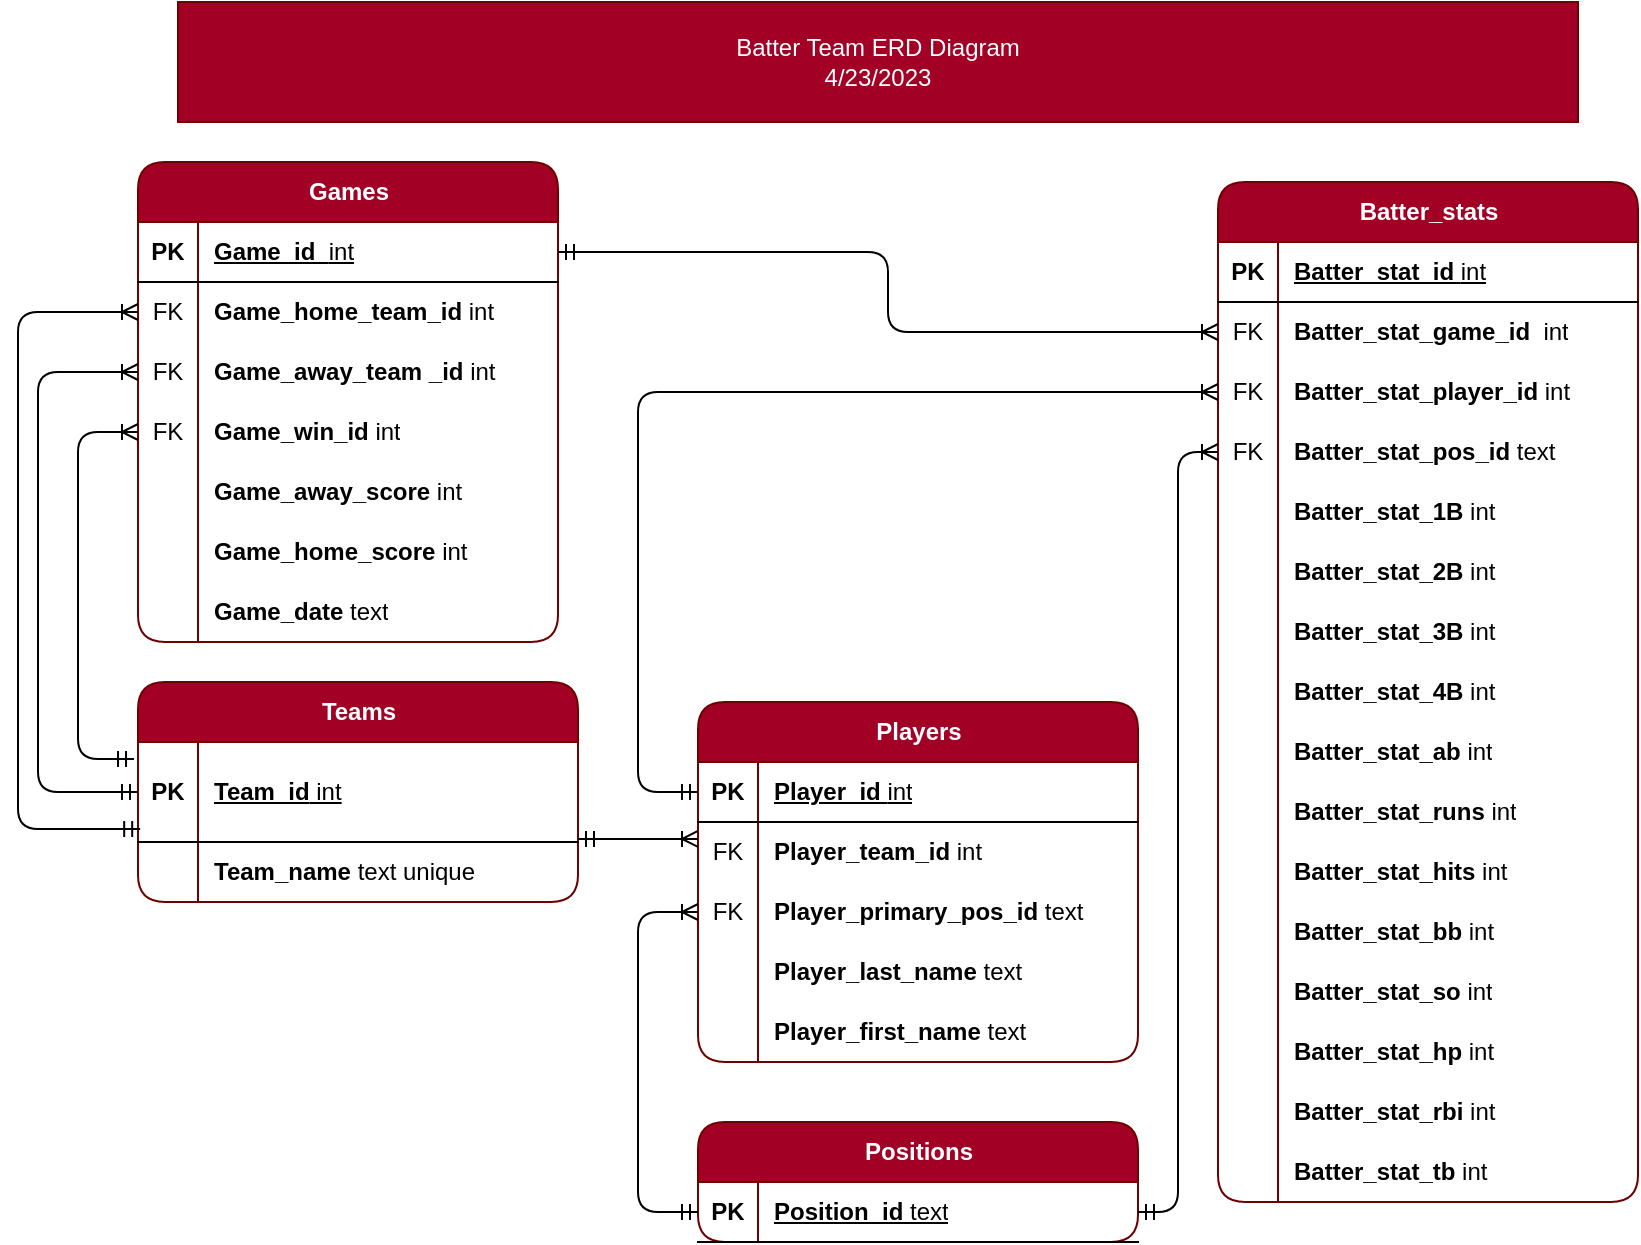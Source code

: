 <mxfile version="21.2.1" type="device">
  <diagram name="Page-1" id="YBetnNsZL2SkSEG6igmF">
    <mxGraphModel dx="1644" dy="477" grid="1" gridSize="10" guides="1" tooltips="1" connect="1" arrows="1" fold="1" page="1" pageScale="1" pageWidth="850" pageHeight="1100" math="0" shadow="0">
      <root>
        <mxCell id="0" />
        <mxCell id="1" parent="0" />
        <mxCell id="PNX1YTJU2XmcQjFtXDEF-1" value="Batter Team ERD Diagram&lt;br&gt;4/23/2023" style="rounded=0;whiteSpace=wrap;html=1;fillColor=#a20025;fontColor=#ffffff;strokeColor=#6F0000;" vertex="1" parent="1">
          <mxGeometry x="80" y="20" width="700" height="60" as="geometry" />
        </mxCell>
        <mxCell id="PNX1YTJU2XmcQjFtXDEF-2" value="Teams" style="shape=table;startSize=30;container=1;collapsible=1;childLayout=tableLayout;fixedRows=1;rowLines=0;fontStyle=1;align=center;resizeLast=1;html=1;rounded=1;fillColor=#a20025;fontColor=#ffffff;strokeColor=#6F0000;" vertex="1" parent="1">
          <mxGeometry x="60" y="360" width="220" height="110" as="geometry" />
        </mxCell>
        <mxCell id="PNX1YTJU2XmcQjFtXDEF-3" value="" style="shape=tableRow;horizontal=0;startSize=0;swimlaneHead=0;swimlaneBody=0;fillColor=none;collapsible=0;dropTarget=0;points=[[0,0.5],[1,0.5]];portConstraint=eastwest;top=0;left=0;right=0;bottom=1;" vertex="1" parent="PNX1YTJU2XmcQjFtXDEF-2">
          <mxGeometry y="30" width="220" height="50" as="geometry" />
        </mxCell>
        <mxCell id="PNX1YTJU2XmcQjFtXDEF-4" value="PK" style="shape=partialRectangle;connectable=0;fillColor=none;top=0;left=0;bottom=0;right=0;fontStyle=1;overflow=hidden;whiteSpace=wrap;html=1;" vertex="1" parent="PNX1YTJU2XmcQjFtXDEF-3">
          <mxGeometry width="30" height="50" as="geometry">
            <mxRectangle width="30" height="50" as="alternateBounds" />
          </mxGeometry>
        </mxCell>
        <mxCell id="PNX1YTJU2XmcQjFtXDEF-5" value="Team_id&lt;span style=&quot;font-weight: normal;&quot;&gt; int&lt;/span&gt;" style="shape=partialRectangle;connectable=0;fillColor=none;top=0;left=0;bottom=0;right=0;align=left;spacingLeft=6;fontStyle=5;overflow=hidden;whiteSpace=wrap;html=1;" vertex="1" parent="PNX1YTJU2XmcQjFtXDEF-3">
          <mxGeometry x="30" width="190" height="50" as="geometry">
            <mxRectangle width="190" height="50" as="alternateBounds" />
          </mxGeometry>
        </mxCell>
        <mxCell id="PNX1YTJU2XmcQjFtXDEF-6" value="" style="shape=tableRow;horizontal=0;startSize=0;swimlaneHead=0;swimlaneBody=0;fillColor=none;collapsible=0;dropTarget=0;points=[[0,0.5],[1,0.5]];portConstraint=eastwest;top=0;left=0;right=0;bottom=0;" vertex="1" parent="PNX1YTJU2XmcQjFtXDEF-2">
          <mxGeometry y="80" width="220" height="30" as="geometry" />
        </mxCell>
        <mxCell id="PNX1YTJU2XmcQjFtXDEF-7" value="" style="shape=partialRectangle;connectable=0;fillColor=none;top=0;left=0;bottom=0;right=0;editable=1;overflow=hidden;whiteSpace=wrap;html=1;" vertex="1" parent="PNX1YTJU2XmcQjFtXDEF-6">
          <mxGeometry width="30" height="30" as="geometry">
            <mxRectangle width="30" height="30" as="alternateBounds" />
          </mxGeometry>
        </mxCell>
        <mxCell id="PNX1YTJU2XmcQjFtXDEF-8" value="&lt;b&gt;Team_name&lt;/b&gt; text unique" style="shape=partialRectangle;connectable=0;fillColor=none;top=0;left=0;bottom=0;right=0;align=left;spacingLeft=6;overflow=hidden;whiteSpace=wrap;html=1;" vertex="1" parent="PNX1YTJU2XmcQjFtXDEF-6">
          <mxGeometry x="30" width="190" height="30" as="geometry">
            <mxRectangle width="190" height="30" as="alternateBounds" />
          </mxGeometry>
        </mxCell>
        <mxCell id="PNX1YTJU2XmcQjFtXDEF-15" value="Players" style="shape=table;startSize=30;container=1;collapsible=1;childLayout=tableLayout;fixedRows=1;rowLines=0;fontStyle=1;align=center;resizeLast=1;html=1;rounded=1;fillColor=#a20025;fontColor=#ffffff;strokeColor=#6F0000;" vertex="1" parent="1">
          <mxGeometry x="340" y="370" width="220" height="180" as="geometry" />
        </mxCell>
        <mxCell id="PNX1YTJU2XmcQjFtXDEF-16" value="" style="shape=tableRow;horizontal=0;startSize=0;swimlaneHead=0;swimlaneBody=0;fillColor=none;collapsible=0;dropTarget=0;points=[[0,0.5],[1,0.5]];portConstraint=eastwest;top=0;left=0;right=0;bottom=1;" vertex="1" parent="PNX1YTJU2XmcQjFtXDEF-15">
          <mxGeometry y="30" width="220" height="30" as="geometry" />
        </mxCell>
        <mxCell id="PNX1YTJU2XmcQjFtXDEF-17" value="PK" style="shape=partialRectangle;connectable=0;fillColor=none;top=0;left=0;bottom=0;right=0;fontStyle=1;overflow=hidden;whiteSpace=wrap;html=1;" vertex="1" parent="PNX1YTJU2XmcQjFtXDEF-16">
          <mxGeometry width="30" height="30" as="geometry">
            <mxRectangle width="30" height="30" as="alternateBounds" />
          </mxGeometry>
        </mxCell>
        <mxCell id="PNX1YTJU2XmcQjFtXDEF-18" value="Player_id &lt;span style=&quot;font-weight: normal;&quot;&gt;int&lt;/span&gt;" style="shape=partialRectangle;connectable=0;fillColor=none;top=0;left=0;bottom=0;right=0;align=left;spacingLeft=6;fontStyle=5;overflow=hidden;whiteSpace=wrap;html=1;" vertex="1" parent="PNX1YTJU2XmcQjFtXDEF-16">
          <mxGeometry x="30" width="190" height="30" as="geometry">
            <mxRectangle width="190" height="30" as="alternateBounds" />
          </mxGeometry>
        </mxCell>
        <mxCell id="PNX1YTJU2XmcQjFtXDEF-19" value="" style="shape=tableRow;horizontal=0;startSize=0;swimlaneHead=0;swimlaneBody=0;fillColor=none;collapsible=0;dropTarget=0;points=[[0,0.5],[1,0.5]];portConstraint=eastwest;top=0;left=0;right=0;bottom=0;" vertex="1" parent="PNX1YTJU2XmcQjFtXDEF-15">
          <mxGeometry y="60" width="220" height="30" as="geometry" />
        </mxCell>
        <mxCell id="PNX1YTJU2XmcQjFtXDEF-20" value="FK" style="shape=partialRectangle;connectable=0;fillColor=none;top=0;left=0;bottom=0;right=0;editable=1;overflow=hidden;whiteSpace=wrap;html=1;" vertex="1" parent="PNX1YTJU2XmcQjFtXDEF-19">
          <mxGeometry width="30" height="30" as="geometry">
            <mxRectangle width="30" height="30" as="alternateBounds" />
          </mxGeometry>
        </mxCell>
        <mxCell id="PNX1YTJU2XmcQjFtXDEF-21" value="&lt;b style=&quot;border-color: var(--border-color);&quot;&gt;Player_team_id &lt;/b&gt;&lt;span style=&quot;border-color: var(--border-color);&quot;&gt;int&lt;/span&gt;" style="shape=partialRectangle;connectable=0;fillColor=none;top=0;left=0;bottom=0;right=0;align=left;spacingLeft=6;overflow=hidden;whiteSpace=wrap;html=1;" vertex="1" parent="PNX1YTJU2XmcQjFtXDEF-19">
          <mxGeometry x="30" width="190" height="30" as="geometry">
            <mxRectangle width="190" height="30" as="alternateBounds" />
          </mxGeometry>
        </mxCell>
        <mxCell id="PNX1YTJU2XmcQjFtXDEF-41" value="" style="shape=tableRow;horizontal=0;startSize=0;swimlaneHead=0;swimlaneBody=0;fillColor=none;collapsible=0;dropTarget=0;points=[[0,0.5],[1,0.5]];portConstraint=eastwest;top=0;left=0;right=0;bottom=0;" vertex="1" parent="PNX1YTJU2XmcQjFtXDEF-15">
          <mxGeometry y="90" width="220" height="30" as="geometry" />
        </mxCell>
        <mxCell id="PNX1YTJU2XmcQjFtXDEF-42" value="FK" style="shape=partialRectangle;connectable=0;fillColor=none;top=0;left=0;bottom=0;right=0;editable=1;overflow=hidden;whiteSpace=wrap;html=1;" vertex="1" parent="PNX1YTJU2XmcQjFtXDEF-41">
          <mxGeometry width="30" height="30" as="geometry">
            <mxRectangle width="30" height="30" as="alternateBounds" />
          </mxGeometry>
        </mxCell>
        <mxCell id="PNX1YTJU2XmcQjFtXDEF-43" value="&lt;b style=&quot;border-color: var(--border-color);&quot;&gt;Player_primary_pos_id&amp;nbsp;&lt;/b&gt;text" style="shape=partialRectangle;connectable=0;fillColor=none;top=0;left=0;bottom=0;right=0;align=left;spacingLeft=6;overflow=hidden;whiteSpace=wrap;html=1;" vertex="1" parent="PNX1YTJU2XmcQjFtXDEF-41">
          <mxGeometry x="30" width="190" height="30" as="geometry">
            <mxRectangle width="190" height="30" as="alternateBounds" />
          </mxGeometry>
        </mxCell>
        <mxCell id="PNX1YTJU2XmcQjFtXDEF-22" value="" style="shape=tableRow;horizontal=0;startSize=0;swimlaneHead=0;swimlaneBody=0;fillColor=none;collapsible=0;dropTarget=0;points=[[0,0.5],[1,0.5]];portConstraint=eastwest;top=0;left=0;right=0;bottom=0;" vertex="1" parent="PNX1YTJU2XmcQjFtXDEF-15">
          <mxGeometry y="120" width="220" height="30" as="geometry" />
        </mxCell>
        <mxCell id="PNX1YTJU2XmcQjFtXDEF-23" value="" style="shape=partialRectangle;connectable=0;fillColor=none;top=0;left=0;bottom=0;right=0;editable=1;overflow=hidden;whiteSpace=wrap;html=1;" vertex="1" parent="PNX1YTJU2XmcQjFtXDEF-22">
          <mxGeometry width="30" height="30" as="geometry">
            <mxRectangle width="30" height="30" as="alternateBounds" />
          </mxGeometry>
        </mxCell>
        <mxCell id="PNX1YTJU2XmcQjFtXDEF-24" value="&lt;b&gt;Player_last_name &lt;/b&gt;text" style="shape=partialRectangle;connectable=0;fillColor=none;top=0;left=0;bottom=0;right=0;align=left;spacingLeft=6;overflow=hidden;whiteSpace=wrap;html=1;" vertex="1" parent="PNX1YTJU2XmcQjFtXDEF-22">
          <mxGeometry x="30" width="190" height="30" as="geometry">
            <mxRectangle width="190" height="30" as="alternateBounds" />
          </mxGeometry>
        </mxCell>
        <mxCell id="PNX1YTJU2XmcQjFtXDEF-25" value="" style="shape=tableRow;horizontal=0;startSize=0;swimlaneHead=0;swimlaneBody=0;fillColor=none;collapsible=0;dropTarget=0;points=[[0,0.5],[1,0.5]];portConstraint=eastwest;top=0;left=0;right=0;bottom=0;" vertex="1" parent="PNX1YTJU2XmcQjFtXDEF-15">
          <mxGeometry y="150" width="220" height="30" as="geometry" />
        </mxCell>
        <mxCell id="PNX1YTJU2XmcQjFtXDEF-26" value="" style="shape=partialRectangle;connectable=0;fillColor=none;top=0;left=0;bottom=0;right=0;editable=1;overflow=hidden;whiteSpace=wrap;html=1;" vertex="1" parent="PNX1YTJU2XmcQjFtXDEF-25">
          <mxGeometry width="30" height="30" as="geometry">
            <mxRectangle width="30" height="30" as="alternateBounds" />
          </mxGeometry>
        </mxCell>
        <mxCell id="PNX1YTJU2XmcQjFtXDEF-27" value="&lt;b&gt;Player_first_name&amp;nbsp;&lt;/b&gt;text" style="shape=partialRectangle;connectable=0;fillColor=none;top=0;left=0;bottom=0;right=0;align=left;spacingLeft=6;overflow=hidden;whiteSpace=wrap;html=1;" vertex="1" parent="PNX1YTJU2XmcQjFtXDEF-25">
          <mxGeometry x="30" width="190" height="30" as="geometry">
            <mxRectangle width="190" height="30" as="alternateBounds" />
          </mxGeometry>
        </mxCell>
        <mxCell id="PNX1YTJU2XmcQjFtXDEF-28" value="Positions" style="shape=table;startSize=30;container=1;collapsible=1;childLayout=tableLayout;fixedRows=1;rowLines=0;fontStyle=1;align=center;resizeLast=1;html=1;fillColor=#a20025;fontColor=#ffffff;strokeColor=#6F0000;rounded=1;" vertex="1" parent="1">
          <mxGeometry x="340" y="580" width="220" height="60" as="geometry" />
        </mxCell>
        <mxCell id="PNX1YTJU2XmcQjFtXDEF-29" value="" style="shape=tableRow;horizontal=0;startSize=0;swimlaneHead=0;swimlaneBody=0;fillColor=none;collapsible=0;dropTarget=0;points=[[0,0.5],[1,0.5]];portConstraint=eastwest;top=0;left=0;right=0;bottom=1;" vertex="1" parent="PNX1YTJU2XmcQjFtXDEF-28">
          <mxGeometry y="30" width="220" height="30" as="geometry" />
        </mxCell>
        <mxCell id="PNX1YTJU2XmcQjFtXDEF-30" value="PK" style="shape=partialRectangle;connectable=0;fillColor=none;top=0;left=0;bottom=0;right=0;fontStyle=1;overflow=hidden;whiteSpace=wrap;html=1;" vertex="1" parent="PNX1YTJU2XmcQjFtXDEF-29">
          <mxGeometry width="30" height="30" as="geometry">
            <mxRectangle width="30" height="30" as="alternateBounds" />
          </mxGeometry>
        </mxCell>
        <mxCell id="PNX1YTJU2XmcQjFtXDEF-31" value="Position_id &lt;span style=&quot;font-weight: 400;&quot;&gt;text&lt;/span&gt;" style="shape=partialRectangle;connectable=0;fillColor=none;top=0;left=0;bottom=0;right=0;align=left;spacingLeft=6;fontStyle=5;overflow=hidden;whiteSpace=wrap;html=1;" vertex="1" parent="PNX1YTJU2XmcQjFtXDEF-29">
          <mxGeometry x="30" width="190" height="30" as="geometry">
            <mxRectangle width="190" height="30" as="alternateBounds" />
          </mxGeometry>
        </mxCell>
        <mxCell id="PNX1YTJU2XmcQjFtXDEF-44" value="" style="edgeStyle=entityRelationEdgeStyle;fontSize=12;html=1;endArrow=ERoneToMany;startArrow=ERmandOne;rounded=1;exitX=1;exitY=0.97;exitDx=0;exitDy=0;entryX=0;entryY=0.283;entryDx=0;entryDy=0;exitPerimeter=0;entryPerimeter=0;" edge="1" parent="1" source="PNX1YTJU2XmcQjFtXDEF-3" target="PNX1YTJU2XmcQjFtXDEF-19">
          <mxGeometry width="100" height="100" relative="1" as="geometry">
            <mxPoint x="360" y="290" as="sourcePoint" />
            <mxPoint x="460" y="190" as="targetPoint" />
          </mxGeometry>
        </mxCell>
        <mxCell id="PNX1YTJU2XmcQjFtXDEF-45" value="" style="edgeStyle=orthogonalEdgeStyle;fontSize=12;html=1;endArrow=ERoneToMany;startArrow=ERmandOne;rounded=1;exitX=0;exitY=0.5;exitDx=0;exitDy=0;entryX=0;entryY=0.5;entryDx=0;entryDy=0;" edge="1" parent="1" source="PNX1YTJU2XmcQjFtXDEF-29" target="PNX1YTJU2XmcQjFtXDEF-41">
          <mxGeometry width="100" height="100" relative="1" as="geometry">
            <mxPoint x="360" y="290" as="sourcePoint" />
            <mxPoint x="460" y="190" as="targetPoint" />
            <Array as="points">
              <mxPoint x="310" y="625" />
              <mxPoint x="310" y="475" />
            </Array>
          </mxGeometry>
        </mxCell>
        <mxCell id="PNX1YTJU2XmcQjFtXDEF-46" value="Games" style="shape=table;startSize=30;container=1;collapsible=1;childLayout=tableLayout;fixedRows=1;rowLines=0;fontStyle=1;align=center;resizeLast=1;html=1;rounded=1;fillColor=#a20025;fontColor=#ffffff;strokeColor=#6F0000;" vertex="1" parent="1">
          <mxGeometry x="60" y="100" width="210" height="240" as="geometry" />
        </mxCell>
        <mxCell id="PNX1YTJU2XmcQjFtXDEF-47" value="" style="shape=tableRow;horizontal=0;startSize=0;swimlaneHead=0;swimlaneBody=0;fillColor=none;collapsible=0;dropTarget=0;points=[[0,0.5],[1,0.5]];portConstraint=eastwest;top=0;left=0;right=0;bottom=1;" vertex="1" parent="PNX1YTJU2XmcQjFtXDEF-46">
          <mxGeometry y="30" width="210" height="30" as="geometry" />
        </mxCell>
        <mxCell id="PNX1YTJU2XmcQjFtXDEF-48" value="PK" style="shape=partialRectangle;connectable=0;fillColor=none;top=0;left=0;bottom=0;right=0;fontStyle=1;overflow=hidden;whiteSpace=wrap;html=1;" vertex="1" parent="PNX1YTJU2XmcQjFtXDEF-47">
          <mxGeometry width="30" height="30" as="geometry">
            <mxRectangle width="30" height="30" as="alternateBounds" />
          </mxGeometry>
        </mxCell>
        <mxCell id="PNX1YTJU2XmcQjFtXDEF-49" value="Game_id&amp;nbsp; &lt;span style=&quot;font-weight: normal;&quot;&gt;int&lt;/span&gt;" style="shape=partialRectangle;connectable=0;fillColor=none;top=0;left=0;bottom=0;right=0;align=left;spacingLeft=6;fontStyle=5;overflow=hidden;whiteSpace=wrap;html=1;" vertex="1" parent="PNX1YTJU2XmcQjFtXDEF-47">
          <mxGeometry x="30" width="180" height="30" as="geometry">
            <mxRectangle width="180" height="30" as="alternateBounds" />
          </mxGeometry>
        </mxCell>
        <mxCell id="PNX1YTJU2XmcQjFtXDEF-53" value="" style="shape=tableRow;horizontal=0;startSize=0;swimlaneHead=0;swimlaneBody=0;fillColor=none;collapsible=0;dropTarget=0;points=[[0,0.5],[1,0.5]];portConstraint=eastwest;top=0;left=0;right=0;bottom=0;" vertex="1" parent="PNX1YTJU2XmcQjFtXDEF-46">
          <mxGeometry y="60" width="210" height="30" as="geometry" />
        </mxCell>
        <mxCell id="PNX1YTJU2XmcQjFtXDEF-54" value="FK" style="shape=partialRectangle;connectable=0;fillColor=none;top=0;left=0;bottom=0;right=0;editable=1;overflow=hidden;whiteSpace=wrap;html=1;" vertex="1" parent="PNX1YTJU2XmcQjFtXDEF-53">
          <mxGeometry width="30" height="30" as="geometry">
            <mxRectangle width="30" height="30" as="alternateBounds" />
          </mxGeometry>
        </mxCell>
        <mxCell id="PNX1YTJU2XmcQjFtXDEF-55" value="&lt;b style=&quot;border-color: var(--border-color);&quot;&gt;Game_home_team_id &lt;/b&gt;&lt;span style=&quot;border-color: var(--border-color);&quot;&gt;int&lt;/span&gt;" style="shape=partialRectangle;connectable=0;fillColor=none;top=0;left=0;bottom=0;right=0;align=left;spacingLeft=6;overflow=hidden;whiteSpace=wrap;html=1;" vertex="1" parent="PNX1YTJU2XmcQjFtXDEF-53">
          <mxGeometry x="30" width="180" height="30" as="geometry">
            <mxRectangle width="180" height="30" as="alternateBounds" />
          </mxGeometry>
        </mxCell>
        <mxCell id="PNX1YTJU2XmcQjFtXDEF-56" value="" style="shape=tableRow;horizontal=0;startSize=0;swimlaneHead=0;swimlaneBody=0;fillColor=none;collapsible=0;dropTarget=0;points=[[0,0.5],[1,0.5]];portConstraint=eastwest;top=0;left=0;right=0;bottom=0;" vertex="1" parent="PNX1YTJU2XmcQjFtXDEF-46">
          <mxGeometry y="90" width="210" height="30" as="geometry" />
        </mxCell>
        <mxCell id="PNX1YTJU2XmcQjFtXDEF-57" value="FK" style="shape=partialRectangle;connectable=0;fillColor=none;top=0;left=0;bottom=0;right=0;editable=1;overflow=hidden;whiteSpace=wrap;html=1;" vertex="1" parent="PNX1YTJU2XmcQjFtXDEF-56">
          <mxGeometry width="30" height="30" as="geometry">
            <mxRectangle width="30" height="30" as="alternateBounds" />
          </mxGeometry>
        </mxCell>
        <mxCell id="PNX1YTJU2XmcQjFtXDEF-58" value="&lt;b style=&quot;border-color: var(--border-color);&quot;&gt;Game_away_team _id &lt;/b&gt;&lt;span style=&quot;border-color: var(--border-color);&quot;&gt;int&lt;/span&gt;" style="shape=partialRectangle;connectable=0;fillColor=none;top=0;left=0;bottom=0;right=0;align=left;spacingLeft=6;overflow=hidden;whiteSpace=wrap;html=1;" vertex="1" parent="PNX1YTJU2XmcQjFtXDEF-56">
          <mxGeometry x="30" width="180" height="30" as="geometry">
            <mxRectangle width="180" height="30" as="alternateBounds" />
          </mxGeometry>
        </mxCell>
        <mxCell id="PNX1YTJU2XmcQjFtXDEF-59" value="" style="shape=tableRow;horizontal=0;startSize=0;swimlaneHead=0;swimlaneBody=0;fillColor=none;collapsible=0;dropTarget=0;points=[[0,0.5],[1,0.5]];portConstraint=eastwest;top=0;left=0;right=0;bottom=0;" vertex="1" parent="PNX1YTJU2XmcQjFtXDEF-46">
          <mxGeometry y="120" width="210" height="30" as="geometry" />
        </mxCell>
        <mxCell id="PNX1YTJU2XmcQjFtXDEF-60" value="FK" style="shape=partialRectangle;connectable=0;fillColor=none;top=0;left=0;bottom=0;right=0;editable=1;overflow=hidden;whiteSpace=wrap;html=1;" vertex="1" parent="PNX1YTJU2XmcQjFtXDEF-59">
          <mxGeometry width="30" height="30" as="geometry">
            <mxRectangle width="30" height="30" as="alternateBounds" />
          </mxGeometry>
        </mxCell>
        <mxCell id="PNX1YTJU2XmcQjFtXDEF-61" value="&lt;b&gt;Game_win_id &lt;/b&gt;int" style="shape=partialRectangle;connectable=0;fillColor=none;top=0;left=0;bottom=0;right=0;align=left;spacingLeft=6;overflow=hidden;whiteSpace=wrap;html=1;" vertex="1" parent="PNX1YTJU2XmcQjFtXDEF-59">
          <mxGeometry x="30" width="180" height="30" as="geometry">
            <mxRectangle width="180" height="30" as="alternateBounds" />
          </mxGeometry>
        </mxCell>
        <mxCell id="PNX1YTJU2XmcQjFtXDEF-62" value="" style="shape=tableRow;horizontal=0;startSize=0;swimlaneHead=0;swimlaneBody=0;fillColor=none;collapsible=0;dropTarget=0;points=[[0,0.5],[1,0.5]];portConstraint=eastwest;top=0;left=0;right=0;bottom=0;" vertex="1" parent="PNX1YTJU2XmcQjFtXDEF-46">
          <mxGeometry y="150" width="210" height="30" as="geometry" />
        </mxCell>
        <mxCell id="PNX1YTJU2XmcQjFtXDEF-63" value="" style="shape=partialRectangle;connectable=0;fillColor=none;top=0;left=0;bottom=0;right=0;editable=1;overflow=hidden;whiteSpace=wrap;html=1;" vertex="1" parent="PNX1YTJU2XmcQjFtXDEF-62">
          <mxGeometry width="30" height="30" as="geometry">
            <mxRectangle width="30" height="30" as="alternateBounds" />
          </mxGeometry>
        </mxCell>
        <mxCell id="PNX1YTJU2XmcQjFtXDEF-64" value="&lt;b style=&quot;border-color: var(--border-color);&quot;&gt;Game_away_score&amp;nbsp;&lt;/b&gt;&lt;span style=&quot;border-color: var(--border-color);&quot;&gt;int&lt;/span&gt;" style="shape=partialRectangle;connectable=0;fillColor=none;top=0;left=0;bottom=0;right=0;align=left;spacingLeft=6;overflow=hidden;whiteSpace=wrap;html=1;" vertex="1" parent="PNX1YTJU2XmcQjFtXDEF-62">
          <mxGeometry x="30" width="180" height="30" as="geometry">
            <mxRectangle width="180" height="30" as="alternateBounds" />
          </mxGeometry>
        </mxCell>
        <mxCell id="PNX1YTJU2XmcQjFtXDEF-65" value="" style="shape=tableRow;horizontal=0;startSize=0;swimlaneHead=0;swimlaneBody=0;fillColor=none;collapsible=0;dropTarget=0;points=[[0,0.5],[1,0.5]];portConstraint=eastwest;top=0;left=0;right=0;bottom=0;" vertex="1" parent="PNX1YTJU2XmcQjFtXDEF-46">
          <mxGeometry y="180" width="210" height="30" as="geometry" />
        </mxCell>
        <mxCell id="PNX1YTJU2XmcQjFtXDEF-66" value="" style="shape=partialRectangle;connectable=0;fillColor=none;top=0;left=0;bottom=0;right=0;editable=1;overflow=hidden;whiteSpace=wrap;html=1;" vertex="1" parent="PNX1YTJU2XmcQjFtXDEF-65">
          <mxGeometry width="30" height="30" as="geometry">
            <mxRectangle width="30" height="30" as="alternateBounds" />
          </mxGeometry>
        </mxCell>
        <mxCell id="PNX1YTJU2XmcQjFtXDEF-67" value="&lt;b style=&quot;border-color: var(--border-color);&quot;&gt;Game_home_score&amp;nbsp;&lt;/b&gt;&lt;span style=&quot;border-color: var(--border-color);&quot;&gt;int&lt;/span&gt;" style="shape=partialRectangle;connectable=0;fillColor=none;top=0;left=0;bottom=0;right=0;align=left;spacingLeft=6;overflow=hidden;whiteSpace=wrap;html=1;" vertex="1" parent="PNX1YTJU2XmcQjFtXDEF-65">
          <mxGeometry x="30" width="180" height="30" as="geometry">
            <mxRectangle width="180" height="30" as="alternateBounds" />
          </mxGeometry>
        </mxCell>
        <mxCell id="PNX1YTJU2XmcQjFtXDEF-68" value="" style="shape=tableRow;horizontal=0;startSize=0;swimlaneHead=0;swimlaneBody=0;fillColor=none;collapsible=0;dropTarget=0;points=[[0,0.5],[1,0.5]];portConstraint=eastwest;top=0;left=0;right=0;bottom=0;" vertex="1" parent="PNX1YTJU2XmcQjFtXDEF-46">
          <mxGeometry y="210" width="210" height="30" as="geometry" />
        </mxCell>
        <mxCell id="PNX1YTJU2XmcQjFtXDEF-69" value="" style="shape=partialRectangle;connectable=0;fillColor=none;top=0;left=0;bottom=0;right=0;editable=1;overflow=hidden;whiteSpace=wrap;html=1;" vertex="1" parent="PNX1YTJU2XmcQjFtXDEF-68">
          <mxGeometry width="30" height="30" as="geometry">
            <mxRectangle width="30" height="30" as="alternateBounds" />
          </mxGeometry>
        </mxCell>
        <mxCell id="PNX1YTJU2XmcQjFtXDEF-70" value="&lt;b style=&quot;border-color: var(--border-color);&quot;&gt;Game_date &lt;/b&gt;&lt;span style=&quot;border-color: var(--border-color);&quot;&gt;text&lt;/span&gt;" style="shape=partialRectangle;connectable=0;fillColor=none;top=0;left=0;bottom=0;right=0;align=left;spacingLeft=6;overflow=hidden;whiteSpace=wrap;html=1;" vertex="1" parent="PNX1YTJU2XmcQjFtXDEF-68">
          <mxGeometry x="30" width="180" height="30" as="geometry">
            <mxRectangle width="180" height="30" as="alternateBounds" />
          </mxGeometry>
        </mxCell>
        <mxCell id="PNX1YTJU2XmcQjFtXDEF-71" value="" style="edgeStyle=elbowEdgeStyle;fontSize=12;html=1;endArrow=ERoneToMany;startArrow=ERmandOne;rounded=1;exitX=0.005;exitY=0.87;exitDx=0;exitDy=0;exitPerimeter=0;entryX=0;entryY=0.5;entryDx=0;entryDy=0;" edge="1" parent="1" source="PNX1YTJU2XmcQjFtXDEF-3" target="PNX1YTJU2XmcQjFtXDEF-53">
          <mxGeometry width="100" height="100" relative="1" as="geometry">
            <mxPoint x="360" y="290" as="sourcePoint" />
            <mxPoint x="460" y="190" as="targetPoint" />
            <Array as="points">
              <mxPoint y="290" />
            </Array>
          </mxGeometry>
        </mxCell>
        <mxCell id="PNX1YTJU2XmcQjFtXDEF-73" value="" style="edgeStyle=orthogonalEdgeStyle;fontSize=12;html=1;endArrow=ERoneToMany;startArrow=ERmandOne;rounded=1;exitX=0;exitY=0.5;exitDx=0;exitDy=0;entryX=0;entryY=0.5;entryDx=0;entryDy=0;" edge="1" parent="1" source="PNX1YTJU2XmcQjFtXDEF-3" target="PNX1YTJU2XmcQjFtXDEF-56">
          <mxGeometry width="100" height="100" relative="1" as="geometry">
            <mxPoint x="220" y="390" as="sourcePoint" />
            <mxPoint x="320" y="290" as="targetPoint" />
            <Array as="points">
              <mxPoint x="10" y="415" />
              <mxPoint x="10" y="205" />
            </Array>
          </mxGeometry>
        </mxCell>
        <mxCell id="PNX1YTJU2XmcQjFtXDEF-74" value="" style="edgeStyle=orthogonalEdgeStyle;fontSize=12;html=1;endArrow=ERoneToMany;startArrow=ERmandOne;rounded=1;exitX=-0.009;exitY=0.17;exitDx=0;exitDy=0;exitPerimeter=0;entryX=0;entryY=0.5;entryDx=0;entryDy=0;" edge="1" parent="1" source="PNX1YTJU2XmcQjFtXDEF-3" target="PNX1YTJU2XmcQjFtXDEF-59">
          <mxGeometry width="100" height="100" relative="1" as="geometry">
            <mxPoint x="220" y="290" as="sourcePoint" />
            <mxPoint x="320" y="190" as="targetPoint" />
            <Array as="points">
              <mxPoint x="30" y="399" />
              <mxPoint x="30" y="235" />
            </Array>
          </mxGeometry>
        </mxCell>
        <mxCell id="PNX1YTJU2XmcQjFtXDEF-75" value="Batter_stats" style="shape=table;startSize=30;container=1;collapsible=1;childLayout=tableLayout;fixedRows=1;rowLines=0;fontStyle=1;align=center;resizeLast=1;html=1;rounded=1;fillColor=#a20025;fontColor=#ffffff;strokeColor=#6F0000;" vertex="1" parent="1">
          <mxGeometry x="600" y="110" width="210" height="510" as="geometry" />
        </mxCell>
        <mxCell id="PNX1YTJU2XmcQjFtXDEF-76" value="" style="shape=tableRow;horizontal=0;startSize=0;swimlaneHead=0;swimlaneBody=0;fillColor=none;collapsible=0;dropTarget=0;points=[[0,0.5],[1,0.5]];portConstraint=eastwest;top=0;left=0;right=0;bottom=1;" vertex="1" parent="PNX1YTJU2XmcQjFtXDEF-75">
          <mxGeometry y="30" width="210" height="30" as="geometry" />
        </mxCell>
        <mxCell id="PNX1YTJU2XmcQjFtXDEF-77" value="PK" style="shape=partialRectangle;connectable=0;fillColor=none;top=0;left=0;bottom=0;right=0;fontStyle=1;overflow=hidden;whiteSpace=wrap;html=1;" vertex="1" parent="PNX1YTJU2XmcQjFtXDEF-76">
          <mxGeometry width="30" height="30" as="geometry">
            <mxRectangle width="30" height="30" as="alternateBounds" />
          </mxGeometry>
        </mxCell>
        <mxCell id="PNX1YTJU2XmcQjFtXDEF-78" value="Batter_stat_id &lt;span style=&quot;font-weight: normal;&quot;&gt;int&lt;/span&gt;" style="shape=partialRectangle;connectable=0;fillColor=none;top=0;left=0;bottom=0;right=0;align=left;spacingLeft=6;fontStyle=5;overflow=hidden;whiteSpace=wrap;html=1;" vertex="1" parent="PNX1YTJU2XmcQjFtXDEF-76">
          <mxGeometry x="30" width="180" height="30" as="geometry">
            <mxRectangle width="180" height="30" as="alternateBounds" />
          </mxGeometry>
        </mxCell>
        <mxCell id="PNX1YTJU2XmcQjFtXDEF-79" value="" style="shape=tableRow;horizontal=0;startSize=0;swimlaneHead=0;swimlaneBody=0;fillColor=none;collapsible=0;dropTarget=0;points=[[0,0.5],[1,0.5]];portConstraint=eastwest;top=0;left=0;right=0;bottom=0;" vertex="1" parent="PNX1YTJU2XmcQjFtXDEF-75">
          <mxGeometry y="60" width="210" height="30" as="geometry" />
        </mxCell>
        <mxCell id="PNX1YTJU2XmcQjFtXDEF-80" value="FK" style="shape=partialRectangle;connectable=0;fillColor=none;top=0;left=0;bottom=0;right=0;editable=1;overflow=hidden;whiteSpace=wrap;html=1;" vertex="1" parent="PNX1YTJU2XmcQjFtXDEF-79">
          <mxGeometry width="30" height="30" as="geometry">
            <mxRectangle width="30" height="30" as="alternateBounds" />
          </mxGeometry>
        </mxCell>
        <mxCell id="PNX1YTJU2XmcQjFtXDEF-81" value="&lt;b&gt;Batter_stat_game_id&amp;nbsp; &lt;/b&gt;int" style="shape=partialRectangle;connectable=0;fillColor=none;top=0;left=0;bottom=0;right=0;align=left;spacingLeft=6;overflow=hidden;whiteSpace=wrap;html=1;" vertex="1" parent="PNX1YTJU2XmcQjFtXDEF-79">
          <mxGeometry x="30" width="180" height="30" as="geometry">
            <mxRectangle width="180" height="30" as="alternateBounds" />
          </mxGeometry>
        </mxCell>
        <mxCell id="PNX1YTJU2XmcQjFtXDEF-97" value="" style="shape=tableRow;horizontal=0;startSize=0;swimlaneHead=0;swimlaneBody=0;fillColor=none;collapsible=0;dropTarget=0;points=[[0,0.5],[1,0.5]];portConstraint=eastwest;top=0;left=0;right=0;bottom=0;" vertex="1" parent="PNX1YTJU2XmcQjFtXDEF-75">
          <mxGeometry y="90" width="210" height="30" as="geometry" />
        </mxCell>
        <mxCell id="PNX1YTJU2XmcQjFtXDEF-98" value="FK" style="shape=partialRectangle;connectable=0;fillColor=none;top=0;left=0;bottom=0;right=0;editable=1;overflow=hidden;whiteSpace=wrap;html=1;align=center;" vertex="1" parent="PNX1YTJU2XmcQjFtXDEF-97">
          <mxGeometry width="30" height="30" as="geometry">
            <mxRectangle width="30" height="30" as="alternateBounds" />
          </mxGeometry>
        </mxCell>
        <mxCell id="PNX1YTJU2XmcQjFtXDEF-99" value="&lt;b style=&quot;border-color: var(--border-color);&quot;&gt;Batter_stat_player_id &lt;/b&gt;&lt;span style=&quot;border-color: var(--border-color);&quot;&gt;int&lt;/span&gt;" style="shape=partialRectangle;connectable=0;fillColor=none;top=0;left=0;bottom=0;right=0;align=left;spacingLeft=6;overflow=hidden;whiteSpace=wrap;html=1;" vertex="1" parent="PNX1YTJU2XmcQjFtXDEF-97">
          <mxGeometry x="30" width="180" height="30" as="geometry">
            <mxRectangle width="180" height="30" as="alternateBounds" />
          </mxGeometry>
        </mxCell>
        <mxCell id="PNX1YTJU2XmcQjFtXDEF-82" value="" style="shape=tableRow;horizontal=0;startSize=0;swimlaneHead=0;swimlaneBody=0;fillColor=none;collapsible=0;dropTarget=0;points=[[0,0.5],[1,0.5]];portConstraint=eastwest;top=0;left=0;right=0;bottom=0;" vertex="1" parent="PNX1YTJU2XmcQjFtXDEF-75">
          <mxGeometry y="120" width="210" height="30" as="geometry" />
        </mxCell>
        <mxCell id="PNX1YTJU2XmcQjFtXDEF-83" value="FK" style="shape=partialRectangle;connectable=0;fillColor=none;top=0;left=0;bottom=0;right=0;editable=1;overflow=hidden;whiteSpace=wrap;html=1;align=center;" vertex="1" parent="PNX1YTJU2XmcQjFtXDEF-82">
          <mxGeometry width="30" height="30" as="geometry">
            <mxRectangle width="30" height="30" as="alternateBounds" />
          </mxGeometry>
        </mxCell>
        <mxCell id="PNX1YTJU2XmcQjFtXDEF-84" value="&lt;b style=&quot;border-color: var(--border-color);&quot;&gt;Batter_stat_pos_id &lt;/b&gt;&lt;span style=&quot;border-color: var(--border-color);&quot;&gt;text&lt;/span&gt;" style="shape=partialRectangle;connectable=0;fillColor=none;top=0;left=0;bottom=0;right=0;align=left;spacingLeft=6;overflow=hidden;whiteSpace=wrap;html=1;" vertex="1" parent="PNX1YTJU2XmcQjFtXDEF-82">
          <mxGeometry x="30" width="180" height="30" as="geometry">
            <mxRectangle width="180" height="30" as="alternateBounds" />
          </mxGeometry>
        </mxCell>
        <mxCell id="PNX1YTJU2XmcQjFtXDEF-88" value="" style="shape=tableRow;horizontal=0;startSize=0;swimlaneHead=0;swimlaneBody=0;fillColor=none;collapsible=0;dropTarget=0;points=[[0,0.5],[1,0.5]];portConstraint=eastwest;top=0;left=0;right=0;bottom=0;" vertex="1" parent="PNX1YTJU2XmcQjFtXDEF-75">
          <mxGeometry y="150" width="210" height="30" as="geometry" />
        </mxCell>
        <mxCell id="PNX1YTJU2XmcQjFtXDEF-89" value="" style="shape=partialRectangle;connectable=0;fillColor=none;top=0;left=0;bottom=0;right=0;editable=1;overflow=hidden;whiteSpace=wrap;html=1;" vertex="1" parent="PNX1YTJU2XmcQjFtXDEF-88">
          <mxGeometry width="30" height="30" as="geometry">
            <mxRectangle width="30" height="30" as="alternateBounds" />
          </mxGeometry>
        </mxCell>
        <mxCell id="PNX1YTJU2XmcQjFtXDEF-90" value="&lt;b style=&quot;border-color: var(--border-color);&quot;&gt;Batter_stat_1B&amp;nbsp;&lt;/b&gt;&lt;span style=&quot;border-color: var(--border-color);&quot;&gt;int&lt;/span&gt;" style="shape=partialRectangle;connectable=0;fillColor=none;top=0;left=0;bottom=0;right=0;align=left;spacingLeft=6;overflow=hidden;whiteSpace=wrap;html=1;" vertex="1" parent="PNX1YTJU2XmcQjFtXDEF-88">
          <mxGeometry x="30" width="180" height="30" as="geometry">
            <mxRectangle width="180" height="30" as="alternateBounds" />
          </mxGeometry>
        </mxCell>
        <mxCell id="PNX1YTJU2XmcQjFtXDEF-91" value="" style="shape=tableRow;horizontal=0;startSize=0;swimlaneHead=0;swimlaneBody=0;fillColor=none;collapsible=0;dropTarget=0;points=[[0,0.5],[1,0.5]];portConstraint=eastwest;top=0;left=0;right=0;bottom=0;" vertex="1" parent="PNX1YTJU2XmcQjFtXDEF-75">
          <mxGeometry y="180" width="210" height="30" as="geometry" />
        </mxCell>
        <mxCell id="PNX1YTJU2XmcQjFtXDEF-92" value="" style="shape=partialRectangle;connectable=0;fillColor=none;top=0;left=0;bottom=0;right=0;editable=1;overflow=hidden;whiteSpace=wrap;html=1;" vertex="1" parent="PNX1YTJU2XmcQjFtXDEF-91">
          <mxGeometry width="30" height="30" as="geometry">
            <mxRectangle width="30" height="30" as="alternateBounds" />
          </mxGeometry>
        </mxCell>
        <mxCell id="PNX1YTJU2XmcQjFtXDEF-93" value="&lt;b style=&quot;border-color: var(--border-color);&quot;&gt;Batter_stat_2B &lt;/b&gt;&lt;span style=&quot;border-color: var(--border-color);&quot;&gt;int&lt;/span&gt;" style="shape=partialRectangle;connectable=0;fillColor=none;top=0;left=0;bottom=0;right=0;align=left;spacingLeft=6;overflow=hidden;whiteSpace=wrap;html=1;" vertex="1" parent="PNX1YTJU2XmcQjFtXDEF-91">
          <mxGeometry x="30" width="180" height="30" as="geometry">
            <mxRectangle width="180" height="30" as="alternateBounds" />
          </mxGeometry>
        </mxCell>
        <mxCell id="PNX1YTJU2XmcQjFtXDEF-94" value="" style="shape=tableRow;horizontal=0;startSize=0;swimlaneHead=0;swimlaneBody=0;fillColor=none;collapsible=0;dropTarget=0;points=[[0,0.5],[1,0.5]];portConstraint=eastwest;top=0;left=0;right=0;bottom=0;" vertex="1" parent="PNX1YTJU2XmcQjFtXDEF-75">
          <mxGeometry y="210" width="210" height="30" as="geometry" />
        </mxCell>
        <mxCell id="PNX1YTJU2XmcQjFtXDEF-95" value="" style="shape=partialRectangle;connectable=0;fillColor=none;top=0;left=0;bottom=0;right=0;editable=1;overflow=hidden;whiteSpace=wrap;html=1;" vertex="1" parent="PNX1YTJU2XmcQjFtXDEF-94">
          <mxGeometry width="30" height="30" as="geometry">
            <mxRectangle width="30" height="30" as="alternateBounds" />
          </mxGeometry>
        </mxCell>
        <mxCell id="PNX1YTJU2XmcQjFtXDEF-96" value="&lt;b style=&quot;border-color: var(--border-color);&quot;&gt;Batter_stat_3B &lt;/b&gt;&lt;span style=&quot;border-color: var(--border-color);&quot;&gt;int&lt;/span&gt;" style="shape=partialRectangle;connectable=0;fillColor=none;top=0;left=0;bottom=0;right=0;align=left;spacingLeft=6;overflow=hidden;whiteSpace=wrap;html=1;" vertex="1" parent="PNX1YTJU2XmcQjFtXDEF-94">
          <mxGeometry x="30" width="180" height="30" as="geometry">
            <mxRectangle width="180" height="30" as="alternateBounds" />
          </mxGeometry>
        </mxCell>
        <mxCell id="PNX1YTJU2XmcQjFtXDEF-85" value="" style="shape=tableRow;horizontal=0;startSize=0;swimlaneHead=0;swimlaneBody=0;fillColor=none;collapsible=0;dropTarget=0;points=[[0,0.5],[1,0.5]];portConstraint=eastwest;top=0;left=0;right=0;bottom=0;" vertex="1" parent="PNX1YTJU2XmcQjFtXDEF-75">
          <mxGeometry y="240" width="210" height="30" as="geometry" />
        </mxCell>
        <mxCell id="PNX1YTJU2XmcQjFtXDEF-86" value="" style="shape=partialRectangle;connectable=0;fillColor=none;top=0;left=0;bottom=0;right=0;editable=1;overflow=hidden;whiteSpace=wrap;html=1;" vertex="1" parent="PNX1YTJU2XmcQjFtXDEF-85">
          <mxGeometry width="30" height="30" as="geometry">
            <mxRectangle width="30" height="30" as="alternateBounds" />
          </mxGeometry>
        </mxCell>
        <mxCell id="PNX1YTJU2XmcQjFtXDEF-87" value="&lt;b style=&quot;border-color: var(--border-color);&quot;&gt;Batter_stat_4B &lt;/b&gt;&lt;span style=&quot;border-color: var(--border-color);&quot;&gt;int&lt;/span&gt;" style="shape=partialRectangle;connectable=0;fillColor=none;top=0;left=0;bottom=0;right=0;align=left;spacingLeft=6;overflow=hidden;whiteSpace=wrap;html=1;" vertex="1" parent="PNX1YTJU2XmcQjFtXDEF-85">
          <mxGeometry x="30" width="180" height="30" as="geometry">
            <mxRectangle width="180" height="30" as="alternateBounds" />
          </mxGeometry>
        </mxCell>
        <mxCell id="PNX1YTJU2XmcQjFtXDEF-100" value="" style="shape=tableRow;horizontal=0;startSize=0;swimlaneHead=0;swimlaneBody=0;fillColor=none;collapsible=0;dropTarget=0;points=[[0,0.5],[1,0.5]];portConstraint=eastwest;top=0;left=0;right=0;bottom=0;" vertex="1" parent="PNX1YTJU2XmcQjFtXDEF-75">
          <mxGeometry y="270" width="210" height="30" as="geometry" />
        </mxCell>
        <mxCell id="PNX1YTJU2XmcQjFtXDEF-101" value="" style="shape=partialRectangle;connectable=0;fillColor=none;top=0;left=0;bottom=0;right=0;editable=1;overflow=hidden;whiteSpace=wrap;html=1;" vertex="1" parent="PNX1YTJU2XmcQjFtXDEF-100">
          <mxGeometry width="30" height="30" as="geometry">
            <mxRectangle width="30" height="30" as="alternateBounds" />
          </mxGeometry>
        </mxCell>
        <mxCell id="PNX1YTJU2XmcQjFtXDEF-102" value="&lt;b style=&quot;border-color: var(--border-color);&quot;&gt;Batter_stat_ab&amp;nbsp;&lt;/b&gt;&lt;span style=&quot;border-color: var(--border-color);&quot;&gt;int&lt;/span&gt;" style="shape=partialRectangle;connectable=0;fillColor=none;top=0;left=0;bottom=0;right=0;align=left;spacingLeft=6;overflow=hidden;whiteSpace=wrap;html=1;" vertex="1" parent="PNX1YTJU2XmcQjFtXDEF-100">
          <mxGeometry x="30" width="180" height="30" as="geometry">
            <mxRectangle width="180" height="30" as="alternateBounds" />
          </mxGeometry>
        </mxCell>
        <mxCell id="PNX1YTJU2XmcQjFtXDEF-103" value="" style="shape=tableRow;horizontal=0;startSize=0;swimlaneHead=0;swimlaneBody=0;fillColor=none;collapsible=0;dropTarget=0;points=[[0,0.5],[1,0.5]];portConstraint=eastwest;top=0;left=0;right=0;bottom=0;" vertex="1" parent="PNX1YTJU2XmcQjFtXDEF-75">
          <mxGeometry y="300" width="210" height="30" as="geometry" />
        </mxCell>
        <mxCell id="PNX1YTJU2XmcQjFtXDEF-104" value="" style="shape=partialRectangle;connectable=0;fillColor=none;top=0;left=0;bottom=0;right=0;editable=1;overflow=hidden;whiteSpace=wrap;html=1;" vertex="1" parent="PNX1YTJU2XmcQjFtXDEF-103">
          <mxGeometry width="30" height="30" as="geometry">
            <mxRectangle width="30" height="30" as="alternateBounds" />
          </mxGeometry>
        </mxCell>
        <mxCell id="PNX1YTJU2XmcQjFtXDEF-105" value="&lt;b style=&quot;border-color: var(--border-color);&quot;&gt;Batter_stat_runs&amp;nbsp;&lt;/b&gt;&lt;span style=&quot;border-color: var(--border-color);&quot;&gt;int&lt;/span&gt;" style="shape=partialRectangle;connectable=0;fillColor=none;top=0;left=0;bottom=0;right=0;align=left;spacingLeft=6;overflow=hidden;whiteSpace=wrap;html=1;" vertex="1" parent="PNX1YTJU2XmcQjFtXDEF-103">
          <mxGeometry x="30" width="180" height="30" as="geometry">
            <mxRectangle width="180" height="30" as="alternateBounds" />
          </mxGeometry>
        </mxCell>
        <mxCell id="PNX1YTJU2XmcQjFtXDEF-106" value="" style="shape=tableRow;horizontal=0;startSize=0;swimlaneHead=0;swimlaneBody=0;fillColor=none;collapsible=0;dropTarget=0;points=[[0,0.5],[1,0.5]];portConstraint=eastwest;top=0;left=0;right=0;bottom=0;" vertex="1" parent="PNX1YTJU2XmcQjFtXDEF-75">
          <mxGeometry y="330" width="210" height="30" as="geometry" />
        </mxCell>
        <mxCell id="PNX1YTJU2XmcQjFtXDEF-107" value="" style="shape=partialRectangle;connectable=0;fillColor=none;top=0;left=0;bottom=0;right=0;editable=1;overflow=hidden;whiteSpace=wrap;html=1;" vertex="1" parent="PNX1YTJU2XmcQjFtXDEF-106">
          <mxGeometry width="30" height="30" as="geometry">
            <mxRectangle width="30" height="30" as="alternateBounds" />
          </mxGeometry>
        </mxCell>
        <mxCell id="PNX1YTJU2XmcQjFtXDEF-108" value="&lt;b style=&quot;border-color: var(--border-color);&quot;&gt;Batter_stat_hits&amp;nbsp;&lt;/b&gt;&lt;span style=&quot;border-color: var(--border-color);&quot;&gt;int&lt;/span&gt;" style="shape=partialRectangle;connectable=0;fillColor=none;top=0;left=0;bottom=0;right=0;align=left;spacingLeft=6;overflow=hidden;whiteSpace=wrap;html=1;" vertex="1" parent="PNX1YTJU2XmcQjFtXDEF-106">
          <mxGeometry x="30" width="180" height="30" as="geometry">
            <mxRectangle width="180" height="30" as="alternateBounds" />
          </mxGeometry>
        </mxCell>
        <mxCell id="PNX1YTJU2XmcQjFtXDEF-109" value="" style="shape=tableRow;horizontal=0;startSize=0;swimlaneHead=0;swimlaneBody=0;fillColor=none;collapsible=0;dropTarget=0;points=[[0,0.5],[1,0.5]];portConstraint=eastwest;top=0;left=0;right=0;bottom=0;" vertex="1" parent="PNX1YTJU2XmcQjFtXDEF-75">
          <mxGeometry y="360" width="210" height="30" as="geometry" />
        </mxCell>
        <mxCell id="PNX1YTJU2XmcQjFtXDEF-110" value="" style="shape=partialRectangle;connectable=0;fillColor=none;top=0;left=0;bottom=0;right=0;editable=1;overflow=hidden;whiteSpace=wrap;html=1;" vertex="1" parent="PNX1YTJU2XmcQjFtXDEF-109">
          <mxGeometry width="30" height="30" as="geometry">
            <mxRectangle width="30" height="30" as="alternateBounds" />
          </mxGeometry>
        </mxCell>
        <mxCell id="PNX1YTJU2XmcQjFtXDEF-111" value="&lt;b style=&quot;border-color: var(--border-color);&quot;&gt;Batter_stat_bb&amp;nbsp;&lt;/b&gt;&lt;span style=&quot;border-color: var(--border-color);&quot;&gt;int&lt;/span&gt;" style="shape=partialRectangle;connectable=0;fillColor=none;top=0;left=0;bottom=0;right=0;align=left;spacingLeft=6;overflow=hidden;whiteSpace=wrap;html=1;" vertex="1" parent="PNX1YTJU2XmcQjFtXDEF-109">
          <mxGeometry x="30" width="180" height="30" as="geometry">
            <mxRectangle width="180" height="30" as="alternateBounds" />
          </mxGeometry>
        </mxCell>
        <mxCell id="PNX1YTJU2XmcQjFtXDEF-112" value="" style="shape=tableRow;horizontal=0;startSize=0;swimlaneHead=0;swimlaneBody=0;fillColor=none;collapsible=0;dropTarget=0;points=[[0,0.5],[1,0.5]];portConstraint=eastwest;top=0;left=0;right=0;bottom=0;" vertex="1" parent="PNX1YTJU2XmcQjFtXDEF-75">
          <mxGeometry y="390" width="210" height="30" as="geometry" />
        </mxCell>
        <mxCell id="PNX1YTJU2XmcQjFtXDEF-113" value="" style="shape=partialRectangle;connectable=0;fillColor=none;top=0;left=0;bottom=0;right=0;editable=1;overflow=hidden;whiteSpace=wrap;html=1;" vertex="1" parent="PNX1YTJU2XmcQjFtXDEF-112">
          <mxGeometry width="30" height="30" as="geometry">
            <mxRectangle width="30" height="30" as="alternateBounds" />
          </mxGeometry>
        </mxCell>
        <mxCell id="PNX1YTJU2XmcQjFtXDEF-114" value="&lt;b style=&quot;border-color: var(--border-color);&quot;&gt;Batter_stat_so&amp;nbsp;&lt;/b&gt;&lt;span style=&quot;border-color: var(--border-color);&quot;&gt;int&lt;/span&gt;" style="shape=partialRectangle;connectable=0;fillColor=none;top=0;left=0;bottom=0;right=0;align=left;spacingLeft=6;overflow=hidden;whiteSpace=wrap;html=1;" vertex="1" parent="PNX1YTJU2XmcQjFtXDEF-112">
          <mxGeometry x="30" width="180" height="30" as="geometry">
            <mxRectangle width="180" height="30" as="alternateBounds" />
          </mxGeometry>
        </mxCell>
        <mxCell id="PNX1YTJU2XmcQjFtXDEF-115" value="" style="shape=tableRow;horizontal=0;startSize=0;swimlaneHead=0;swimlaneBody=0;fillColor=none;collapsible=0;dropTarget=0;points=[[0,0.5],[1,0.5]];portConstraint=eastwest;top=0;left=0;right=0;bottom=0;" vertex="1" parent="PNX1YTJU2XmcQjFtXDEF-75">
          <mxGeometry y="420" width="210" height="30" as="geometry" />
        </mxCell>
        <mxCell id="PNX1YTJU2XmcQjFtXDEF-116" value="" style="shape=partialRectangle;connectable=0;fillColor=none;top=0;left=0;bottom=0;right=0;editable=1;overflow=hidden;whiteSpace=wrap;html=1;" vertex="1" parent="PNX1YTJU2XmcQjFtXDEF-115">
          <mxGeometry width="30" height="30" as="geometry">
            <mxRectangle width="30" height="30" as="alternateBounds" />
          </mxGeometry>
        </mxCell>
        <mxCell id="PNX1YTJU2XmcQjFtXDEF-117" value="&lt;b style=&quot;border-color: var(--border-color);&quot;&gt;Batter_stat_hp&amp;nbsp;&lt;/b&gt;&lt;span style=&quot;border-color: var(--border-color);&quot;&gt;int&lt;/span&gt;" style="shape=partialRectangle;connectable=0;fillColor=none;top=0;left=0;bottom=0;right=0;align=left;spacingLeft=6;overflow=hidden;whiteSpace=wrap;html=1;" vertex="1" parent="PNX1YTJU2XmcQjFtXDEF-115">
          <mxGeometry x="30" width="180" height="30" as="geometry">
            <mxRectangle width="180" height="30" as="alternateBounds" />
          </mxGeometry>
        </mxCell>
        <mxCell id="PNX1YTJU2XmcQjFtXDEF-118" value="" style="shape=tableRow;horizontal=0;startSize=0;swimlaneHead=0;swimlaneBody=0;fillColor=none;collapsible=0;dropTarget=0;points=[[0,0.5],[1,0.5]];portConstraint=eastwest;top=0;left=0;right=0;bottom=0;" vertex="1" parent="PNX1YTJU2XmcQjFtXDEF-75">
          <mxGeometry y="450" width="210" height="30" as="geometry" />
        </mxCell>
        <mxCell id="PNX1YTJU2XmcQjFtXDEF-119" value="" style="shape=partialRectangle;connectable=0;fillColor=none;top=0;left=0;bottom=0;right=0;editable=1;overflow=hidden;whiteSpace=wrap;html=1;" vertex="1" parent="PNX1YTJU2XmcQjFtXDEF-118">
          <mxGeometry width="30" height="30" as="geometry">
            <mxRectangle width="30" height="30" as="alternateBounds" />
          </mxGeometry>
        </mxCell>
        <mxCell id="PNX1YTJU2XmcQjFtXDEF-120" value="&lt;b style=&quot;border-color: var(--border-color);&quot;&gt;Batter_stat_rbi&amp;nbsp;&lt;/b&gt;&lt;span style=&quot;border-color: var(--border-color);&quot;&gt;int&lt;/span&gt;" style="shape=partialRectangle;connectable=0;fillColor=none;top=0;left=0;bottom=0;right=0;align=left;spacingLeft=6;overflow=hidden;whiteSpace=wrap;html=1;" vertex="1" parent="PNX1YTJU2XmcQjFtXDEF-118">
          <mxGeometry x="30" width="180" height="30" as="geometry">
            <mxRectangle width="180" height="30" as="alternateBounds" />
          </mxGeometry>
        </mxCell>
        <mxCell id="PNX1YTJU2XmcQjFtXDEF-121" value="" style="shape=tableRow;horizontal=0;startSize=0;swimlaneHead=0;swimlaneBody=0;fillColor=none;collapsible=0;dropTarget=0;points=[[0,0.5],[1,0.5]];portConstraint=eastwest;top=0;left=0;right=0;bottom=0;" vertex="1" parent="PNX1YTJU2XmcQjFtXDEF-75">
          <mxGeometry y="480" width="210" height="30" as="geometry" />
        </mxCell>
        <mxCell id="PNX1YTJU2XmcQjFtXDEF-122" value="" style="shape=partialRectangle;connectable=0;fillColor=none;top=0;left=0;bottom=0;right=0;editable=1;overflow=hidden;whiteSpace=wrap;html=1;" vertex="1" parent="PNX1YTJU2XmcQjFtXDEF-121">
          <mxGeometry width="30" height="30" as="geometry">
            <mxRectangle width="30" height="30" as="alternateBounds" />
          </mxGeometry>
        </mxCell>
        <mxCell id="PNX1YTJU2XmcQjFtXDEF-123" value="&lt;b style=&quot;border-color: var(--border-color);&quot;&gt;Batter_stat_tb&amp;nbsp;&lt;/b&gt;&lt;span style=&quot;border-color: var(--border-color);&quot;&gt;int&lt;/span&gt;" style="shape=partialRectangle;connectable=0;fillColor=none;top=0;left=0;bottom=0;right=0;align=left;spacingLeft=6;overflow=hidden;whiteSpace=wrap;html=1;" vertex="1" parent="PNX1YTJU2XmcQjFtXDEF-121">
          <mxGeometry x="30" width="180" height="30" as="geometry">
            <mxRectangle width="180" height="30" as="alternateBounds" />
          </mxGeometry>
        </mxCell>
        <mxCell id="PNX1YTJU2XmcQjFtXDEF-124" value="" style="edgeStyle=orthogonalEdgeStyle;fontSize=12;html=1;endArrow=ERoneToMany;startArrow=ERmandOne;rounded=1;exitX=1;exitY=0.5;exitDx=0;exitDy=0;entryX=0;entryY=0.5;entryDx=0;entryDy=0;" edge="1" parent="1" source="PNX1YTJU2XmcQjFtXDEF-47" target="PNX1YTJU2XmcQjFtXDEF-79">
          <mxGeometry width="100" height="100" relative="1" as="geometry">
            <mxPoint x="380" y="320" as="sourcePoint" />
            <mxPoint x="480" y="220" as="targetPoint" />
          </mxGeometry>
        </mxCell>
        <mxCell id="PNX1YTJU2XmcQjFtXDEF-125" value="" style="edgeStyle=elbowEdgeStyle;fontSize=12;html=1;endArrow=ERoneToMany;startArrow=ERmandOne;rounded=1;exitX=0;exitY=0.5;exitDx=0;exitDy=0;entryX=0;entryY=0.5;entryDx=0;entryDy=0;" edge="1" parent="1" source="PNX1YTJU2XmcQjFtXDEF-16" target="PNX1YTJU2XmcQjFtXDEF-97">
          <mxGeometry width="100" height="100" relative="1" as="geometry">
            <mxPoint x="380" y="320" as="sourcePoint" />
            <mxPoint x="480" y="220" as="targetPoint" />
            <Array as="points">
              <mxPoint x="310" y="320" />
            </Array>
          </mxGeometry>
        </mxCell>
        <mxCell id="PNX1YTJU2XmcQjFtXDEF-126" value="" style="edgeStyle=orthogonalEdgeStyle;fontSize=12;html=1;endArrow=ERoneToMany;startArrow=ERmandOne;rounded=1;exitX=1;exitY=0.5;exitDx=0;exitDy=0;entryX=0;entryY=0.5;entryDx=0;entryDy=0;" edge="1" parent="1" source="PNX1YTJU2XmcQjFtXDEF-29" target="PNX1YTJU2XmcQjFtXDEF-82">
          <mxGeometry width="100" height="100" relative="1" as="geometry">
            <mxPoint x="380" y="520" as="sourcePoint" />
            <mxPoint x="480" y="420" as="targetPoint" />
          </mxGeometry>
        </mxCell>
      </root>
    </mxGraphModel>
  </diagram>
</mxfile>
